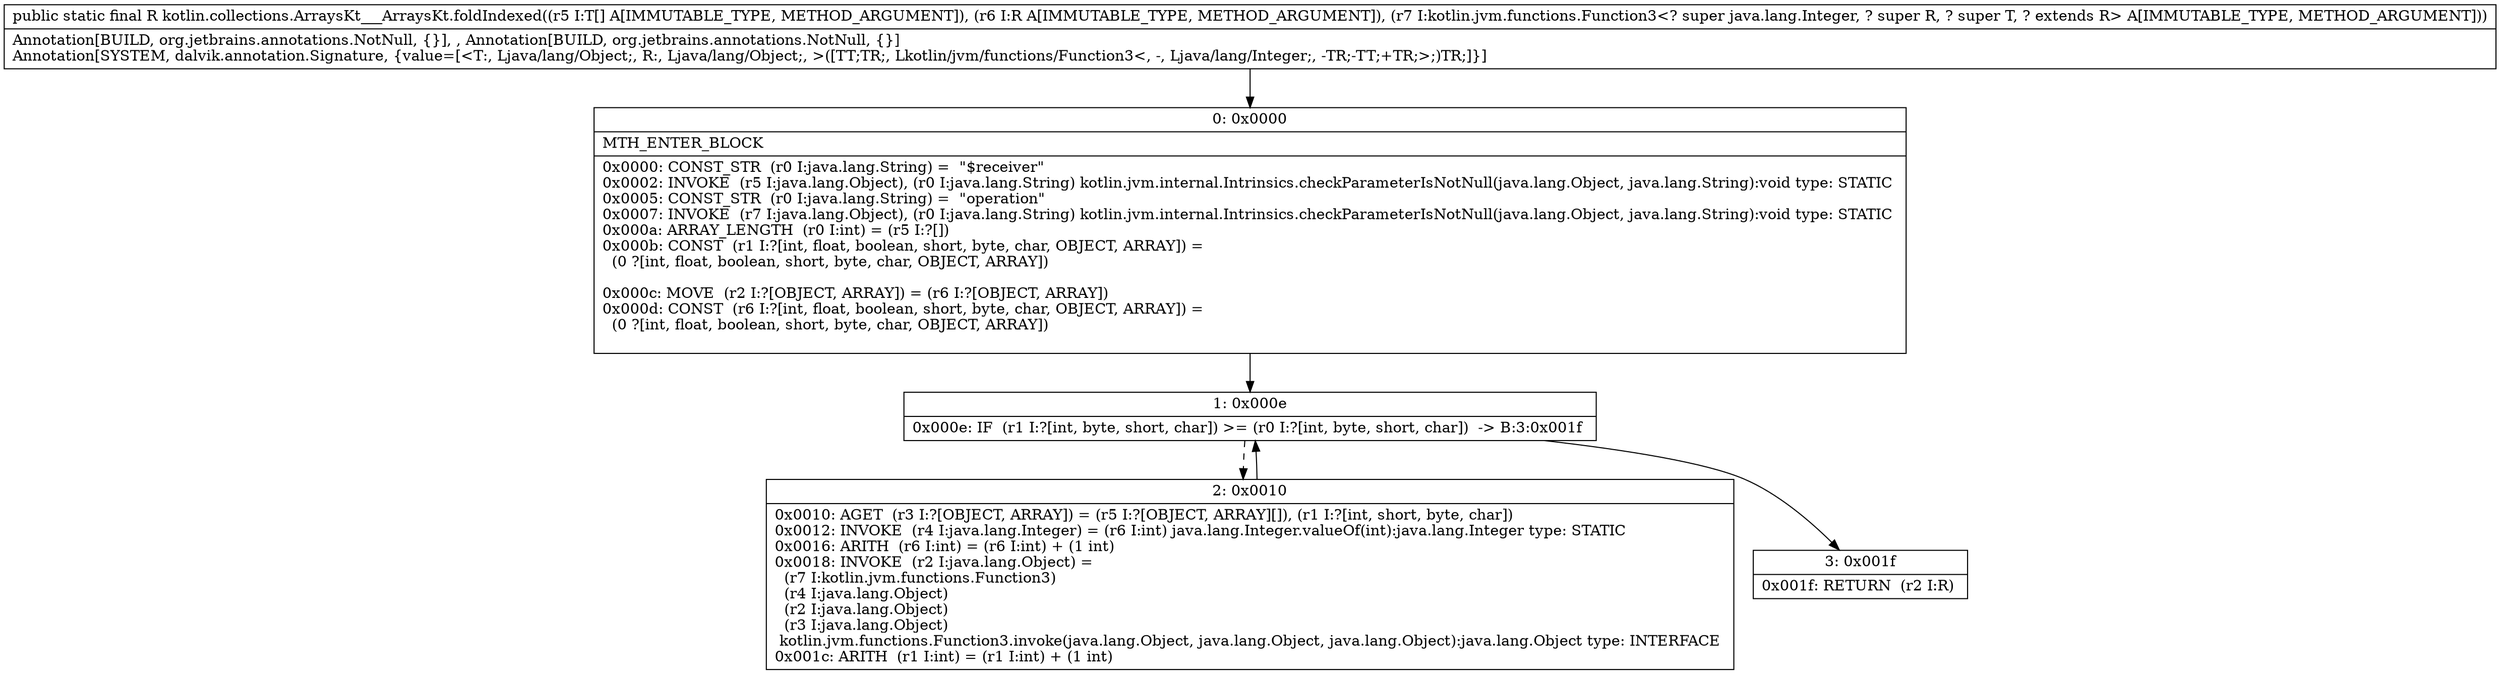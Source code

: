 digraph "CFG forkotlin.collections.ArraysKt___ArraysKt.foldIndexed([Ljava\/lang\/Object;Ljava\/lang\/Object;Lkotlin\/jvm\/functions\/Function3;)Ljava\/lang\/Object;" {
Node_0 [shape=record,label="{0\:\ 0x0000|MTH_ENTER_BLOCK\l|0x0000: CONST_STR  (r0 I:java.lang.String) =  \"$receiver\" \l0x0002: INVOKE  (r5 I:java.lang.Object), (r0 I:java.lang.String) kotlin.jvm.internal.Intrinsics.checkParameterIsNotNull(java.lang.Object, java.lang.String):void type: STATIC \l0x0005: CONST_STR  (r0 I:java.lang.String) =  \"operation\" \l0x0007: INVOKE  (r7 I:java.lang.Object), (r0 I:java.lang.String) kotlin.jvm.internal.Intrinsics.checkParameterIsNotNull(java.lang.Object, java.lang.String):void type: STATIC \l0x000a: ARRAY_LENGTH  (r0 I:int) = (r5 I:?[]) \l0x000b: CONST  (r1 I:?[int, float, boolean, short, byte, char, OBJECT, ARRAY]) = \l  (0 ?[int, float, boolean, short, byte, char, OBJECT, ARRAY])\l \l0x000c: MOVE  (r2 I:?[OBJECT, ARRAY]) = (r6 I:?[OBJECT, ARRAY]) \l0x000d: CONST  (r6 I:?[int, float, boolean, short, byte, char, OBJECT, ARRAY]) = \l  (0 ?[int, float, boolean, short, byte, char, OBJECT, ARRAY])\l \l}"];
Node_1 [shape=record,label="{1\:\ 0x000e|0x000e: IF  (r1 I:?[int, byte, short, char]) \>= (r0 I:?[int, byte, short, char])  \-\> B:3:0x001f \l}"];
Node_2 [shape=record,label="{2\:\ 0x0010|0x0010: AGET  (r3 I:?[OBJECT, ARRAY]) = (r5 I:?[OBJECT, ARRAY][]), (r1 I:?[int, short, byte, char]) \l0x0012: INVOKE  (r4 I:java.lang.Integer) = (r6 I:int) java.lang.Integer.valueOf(int):java.lang.Integer type: STATIC \l0x0016: ARITH  (r6 I:int) = (r6 I:int) + (1 int) \l0x0018: INVOKE  (r2 I:java.lang.Object) = \l  (r7 I:kotlin.jvm.functions.Function3)\l  (r4 I:java.lang.Object)\l  (r2 I:java.lang.Object)\l  (r3 I:java.lang.Object)\l kotlin.jvm.functions.Function3.invoke(java.lang.Object, java.lang.Object, java.lang.Object):java.lang.Object type: INTERFACE \l0x001c: ARITH  (r1 I:int) = (r1 I:int) + (1 int) \l}"];
Node_3 [shape=record,label="{3\:\ 0x001f|0x001f: RETURN  (r2 I:R) \l}"];
MethodNode[shape=record,label="{public static final R kotlin.collections.ArraysKt___ArraysKt.foldIndexed((r5 I:T[] A[IMMUTABLE_TYPE, METHOD_ARGUMENT]), (r6 I:R A[IMMUTABLE_TYPE, METHOD_ARGUMENT]), (r7 I:kotlin.jvm.functions.Function3\<? super java.lang.Integer, ? super R, ? super T, ? extends R\> A[IMMUTABLE_TYPE, METHOD_ARGUMENT]))  | Annotation[BUILD, org.jetbrains.annotations.NotNull, \{\}], , Annotation[BUILD, org.jetbrains.annotations.NotNull, \{\}]\lAnnotation[SYSTEM, dalvik.annotation.Signature, \{value=[\<T:, Ljava\/lang\/Object;, R:, Ljava\/lang\/Object;, \>([TT;TR;, Lkotlin\/jvm\/functions\/Function3\<, \-, Ljava\/lang\/Integer;, \-TR;\-TT;+TR;\>;)TR;]\}]\l}"];
MethodNode -> Node_0;
Node_0 -> Node_1;
Node_1 -> Node_2[style=dashed];
Node_1 -> Node_3;
Node_2 -> Node_1;
}

